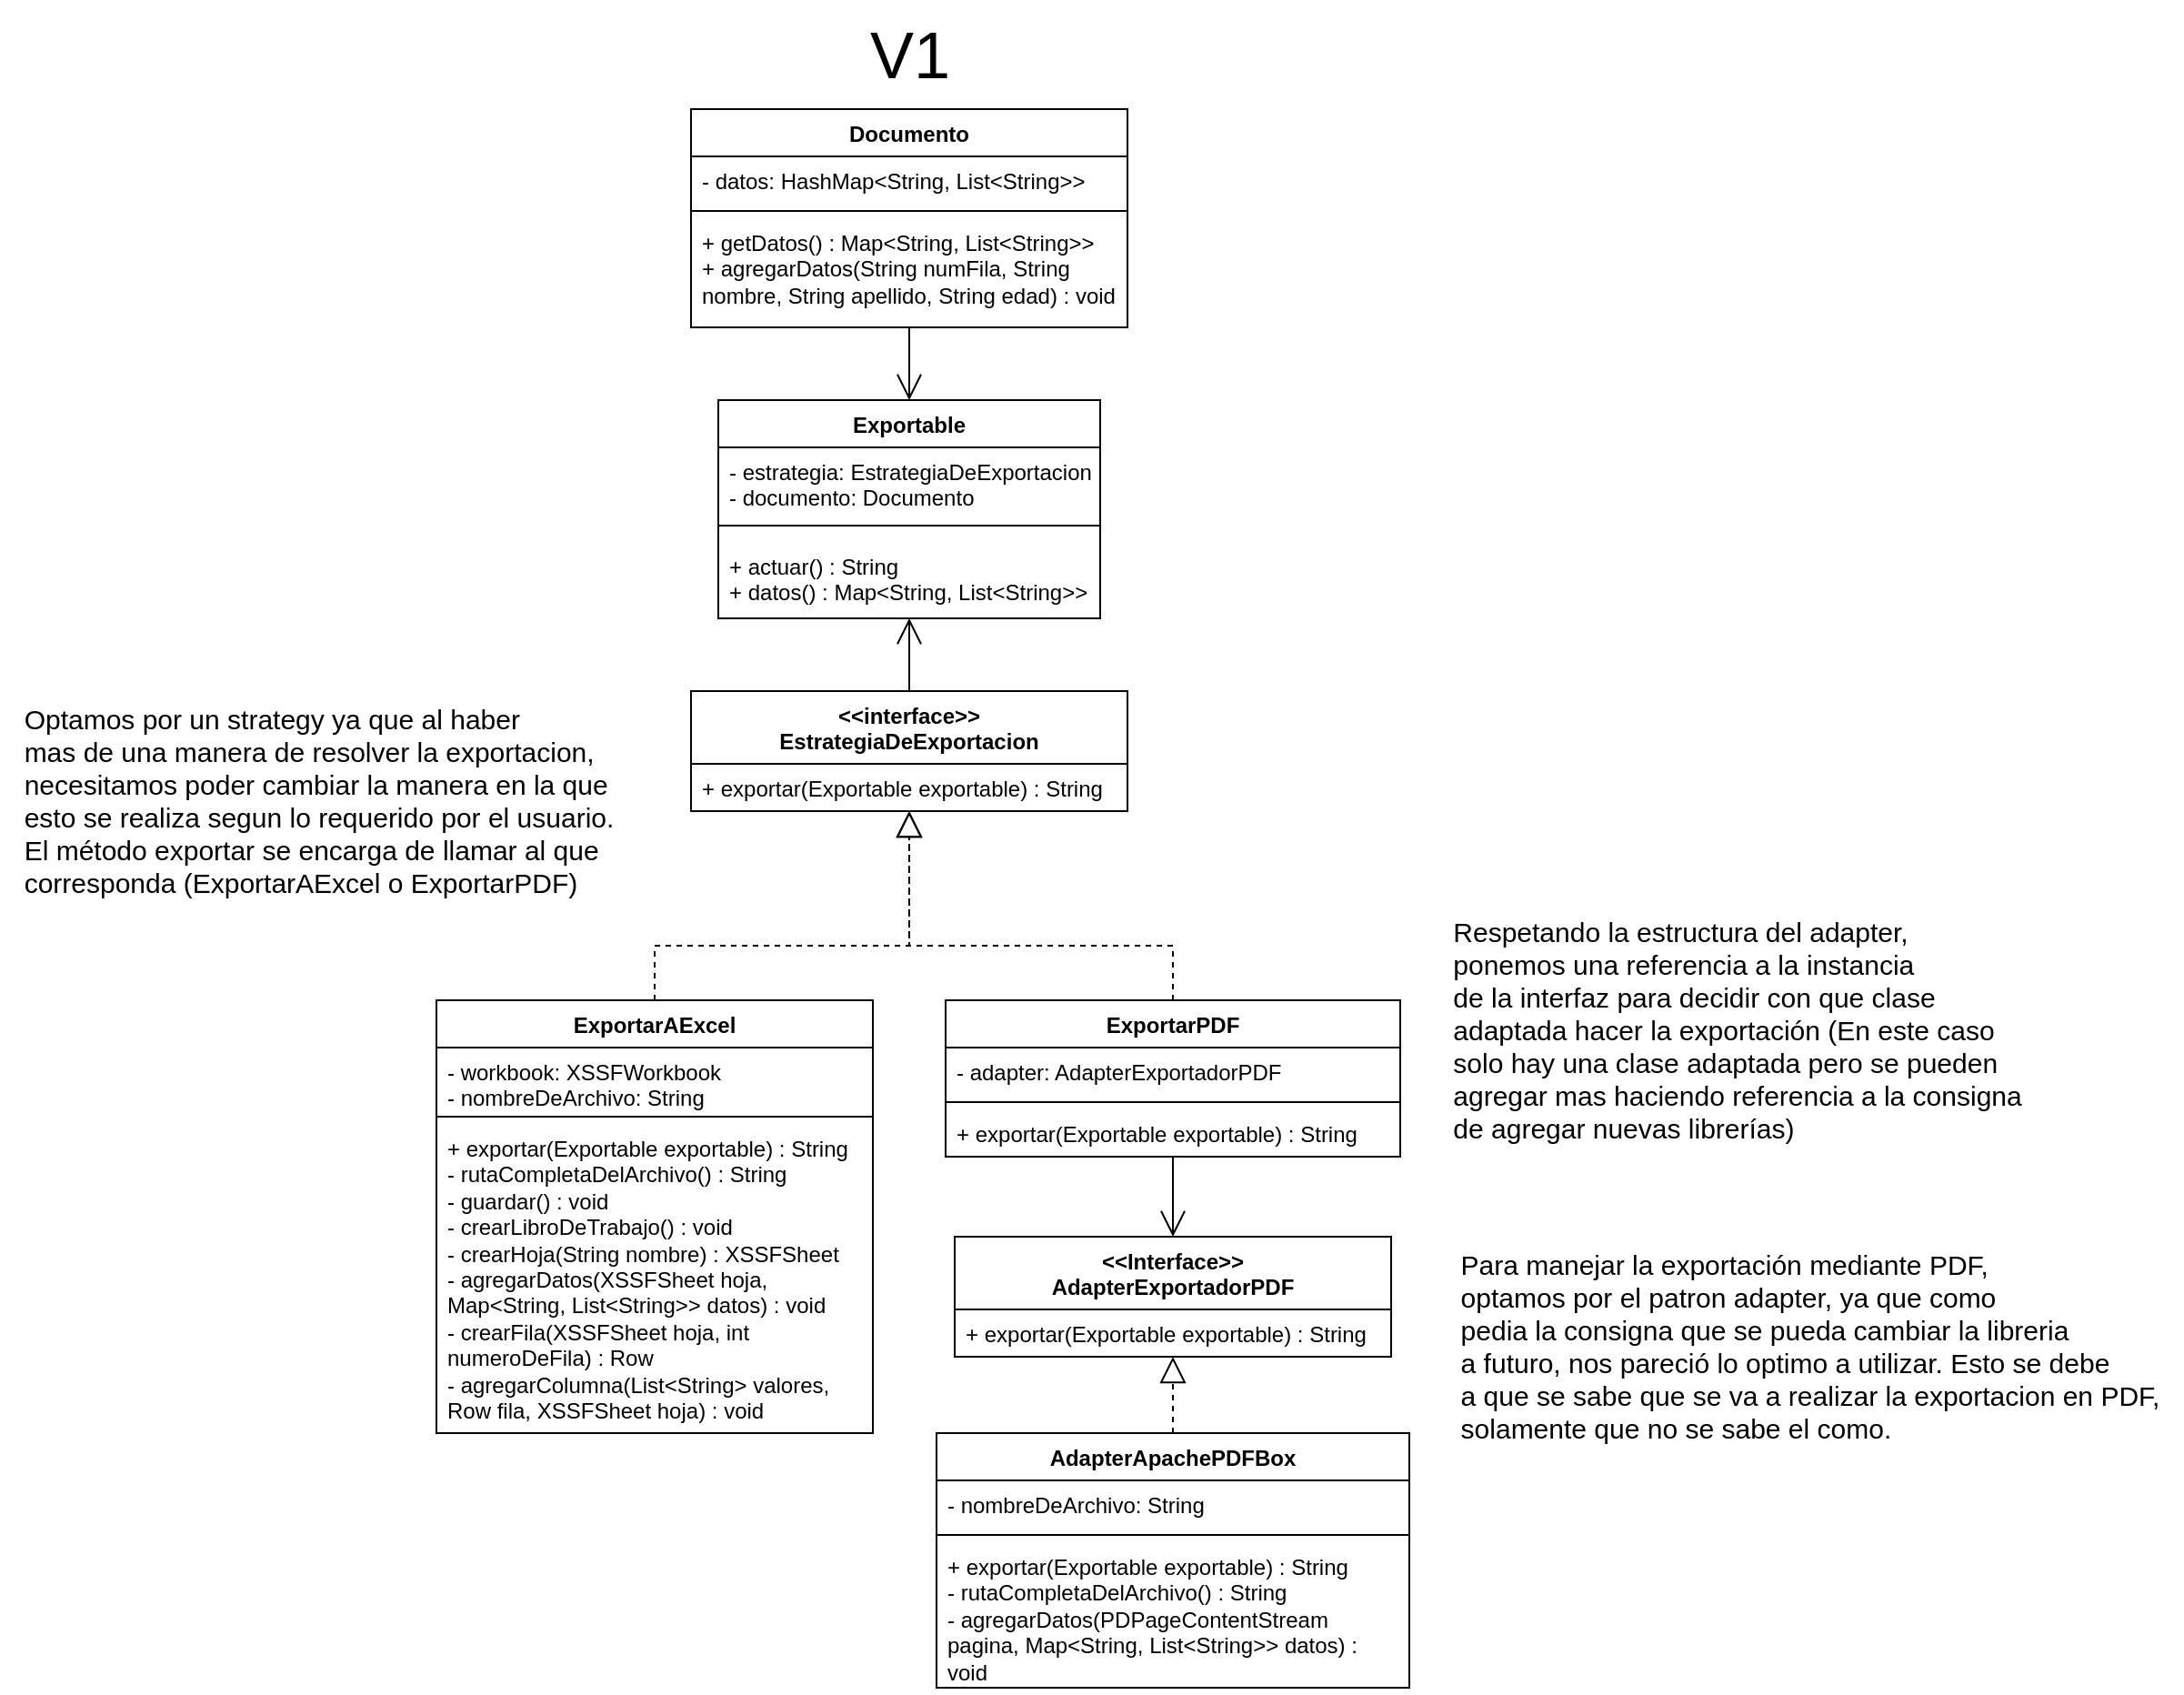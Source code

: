 <mxfile version="24.6.4" type="device">
  <diagram name="Página-1" id="m3YiKb1pOxPoElPiLpKl">
    <mxGraphModel dx="3531" dy="483" grid="1" gridSize="10" guides="1" tooltips="1" connect="1" arrows="1" fold="1" page="1" pageScale="1" pageWidth="827" pageHeight="1169" math="0" shadow="0">
      <root>
        <mxCell id="0" />
        <mxCell id="1" parent="0" />
        <mxCell id="AN9zDlKNwb55fskblCpH-6" value="Exportable" style="swimlane;fontStyle=1;align=center;verticalAlign=top;childLayout=stackLayout;horizontal=1;startSize=26;horizontalStack=0;resizeParent=1;resizeParentMax=0;resizeLast=0;collapsible=1;marginBottom=0;whiteSpace=wrap;html=1;" parent="1" vertex="1">
          <mxGeometry x="-1505" y="280" width="210" height="120" as="geometry" />
        </mxCell>
        <mxCell id="AN9zDlKNwb55fskblCpH-7" value="&lt;div&gt;- estrategia: EstrategiaDeExportacion&lt;br&gt;&lt;/div&gt;&lt;div&gt;- documento: Documento&lt;br&gt;&lt;/div&gt;" style="text;strokeColor=none;fillColor=none;align=left;verticalAlign=top;spacingLeft=4;spacingRight=4;overflow=hidden;rotatable=0;points=[[0,0.5],[1,0.5]];portConstraint=eastwest;whiteSpace=wrap;html=1;" parent="AN9zDlKNwb55fskblCpH-6" vertex="1">
          <mxGeometry y="26" width="210" height="34" as="geometry" />
        </mxCell>
        <mxCell id="AN9zDlKNwb55fskblCpH-8" value="" style="line;strokeWidth=1;fillColor=none;align=left;verticalAlign=middle;spacingTop=-1;spacingLeft=3;spacingRight=3;rotatable=0;labelPosition=right;points=[];portConstraint=eastwest;strokeColor=inherit;" parent="AN9zDlKNwb55fskblCpH-6" vertex="1">
          <mxGeometry y="60" width="210" height="18" as="geometry" />
        </mxCell>
        <mxCell id="AN9zDlKNwb55fskblCpH-9" value="&lt;div&gt;+ actuar() : String&lt;/div&gt;&lt;div&gt;+ datos() : Map&amp;lt;String, List&amp;lt;String&amp;gt;&amp;gt;&lt;br&gt;&lt;/div&gt;" style="text;strokeColor=none;fillColor=none;align=left;verticalAlign=top;spacingLeft=4;spacingRight=4;overflow=hidden;rotatable=0;points=[[0,0.5],[1,0.5]];portConstraint=eastwest;whiteSpace=wrap;html=1;" parent="AN9zDlKNwb55fskblCpH-6" vertex="1">
          <mxGeometry y="78" width="210" height="42" as="geometry" />
        </mxCell>
        <mxCell id="AN9zDlKNwb55fskblCpH-10" value="ExportarAExcel" style="swimlane;fontStyle=1;align=center;verticalAlign=top;childLayout=stackLayout;horizontal=1;startSize=26;horizontalStack=0;resizeParent=1;resizeParentMax=0;resizeLast=0;collapsible=1;marginBottom=0;whiteSpace=wrap;html=1;" parent="1" vertex="1">
          <mxGeometry x="-1660" y="610" width="240" height="238" as="geometry" />
        </mxCell>
        <mxCell id="AN9zDlKNwb55fskblCpH-11" value="&lt;div&gt;- workbook: XSSFWorkbook&lt;/div&gt;&lt;div&gt;- nombreDeArchivo: String&lt;br&gt;&lt;/div&gt;" style="text;strokeColor=none;fillColor=none;align=left;verticalAlign=top;spacingLeft=4;spacingRight=4;overflow=hidden;rotatable=0;points=[[0,0.5],[1,0.5]];portConstraint=eastwest;whiteSpace=wrap;html=1;" parent="AN9zDlKNwb55fskblCpH-10" vertex="1">
          <mxGeometry y="26" width="240" height="34" as="geometry" />
        </mxCell>
        <mxCell id="AN9zDlKNwb55fskblCpH-12" value="" style="line;strokeWidth=1;fillColor=none;align=left;verticalAlign=middle;spacingTop=-1;spacingLeft=3;spacingRight=3;rotatable=0;labelPosition=right;points=[];portConstraint=eastwest;strokeColor=inherit;" parent="AN9zDlKNwb55fskblCpH-10" vertex="1">
          <mxGeometry y="60" width="240" height="8" as="geometry" />
        </mxCell>
        <mxCell id="AN9zDlKNwb55fskblCpH-13" value="&lt;div&gt;+ exportar(Exportable exportable) : String&lt;br&gt;&lt;/div&gt;&lt;div&gt;- rutaCompletaDelArchivo() : String&lt;/div&gt;&lt;div&gt;- guardar() : void&lt;/div&gt;&lt;div&gt;- crearLibroDeTrabajo() : void&lt;/div&gt;&lt;div&gt;- crearHoja(String nombre) : XSSFSheet&lt;/div&gt;&lt;div&gt;- agregarDatos(XSSFSheet hoja, Map&amp;lt;String, List&amp;lt;String&amp;gt;&amp;gt; datos) : void&lt;/div&gt;&lt;div&gt;- crearFila(XSSFSheet hoja, int numeroDeFila) : Row&lt;/div&gt;&lt;div&gt;- agregarColumna(List&amp;lt;String&amp;gt; valores, Row fila, XSSFSheet hoja) : void&lt;br&gt;&lt;/div&gt;" style="text;strokeColor=none;fillColor=none;align=left;verticalAlign=top;spacingLeft=4;spacingRight=4;overflow=hidden;rotatable=0;points=[[0,0.5],[1,0.5]];portConstraint=eastwest;whiteSpace=wrap;html=1;" parent="AN9zDlKNwb55fskblCpH-10" vertex="1">
          <mxGeometry y="68" width="240" height="170" as="geometry" />
        </mxCell>
        <mxCell id="AN9zDlKNwb55fskblCpH-14" value="&amp;lt;&amp;lt;Interface&amp;gt;&amp;gt;&lt;br&gt;&lt;div&gt;AdapterExportadorPDF&lt;/div&gt;" style="swimlane;fontStyle=1;align=center;verticalAlign=top;childLayout=stackLayout;horizontal=1;startSize=40;horizontalStack=0;resizeParent=1;resizeParentMax=0;resizeLast=0;collapsible=1;marginBottom=0;whiteSpace=wrap;html=1;" parent="1" vertex="1">
          <mxGeometry x="-1375" y="740" width="240" height="66" as="geometry" />
        </mxCell>
        <mxCell id="AN9zDlKNwb55fskblCpH-17" value="+ exportar(Exportable exportable) : String" style="text;strokeColor=none;fillColor=none;align=left;verticalAlign=top;spacingLeft=4;spacingRight=4;overflow=hidden;rotatable=0;points=[[0,0.5],[1,0.5]];portConstraint=eastwest;whiteSpace=wrap;html=1;" parent="AN9zDlKNwb55fskblCpH-14" vertex="1">
          <mxGeometry y="40" width="240" height="26" as="geometry" />
        </mxCell>
        <mxCell id="AN9zDlKNwb55fskblCpH-18" value="AdapterApachePDFBox" style="swimlane;fontStyle=1;align=center;verticalAlign=top;childLayout=stackLayout;horizontal=1;startSize=26;horizontalStack=0;resizeParent=1;resizeParentMax=0;resizeLast=0;collapsible=1;marginBottom=0;whiteSpace=wrap;html=1;" parent="1" vertex="1">
          <mxGeometry x="-1385" y="848" width="260" height="140" as="geometry" />
        </mxCell>
        <mxCell id="AN9zDlKNwb55fskblCpH-19" value="- nombreDeArchivo: String" style="text;strokeColor=none;fillColor=none;align=left;verticalAlign=top;spacingLeft=4;spacingRight=4;overflow=hidden;rotatable=0;points=[[0,0.5],[1,0.5]];portConstraint=eastwest;whiteSpace=wrap;html=1;" parent="AN9zDlKNwb55fskblCpH-18" vertex="1">
          <mxGeometry y="26" width="260" height="26" as="geometry" />
        </mxCell>
        <mxCell id="AN9zDlKNwb55fskblCpH-20" value="" style="line;strokeWidth=1;fillColor=none;align=left;verticalAlign=middle;spacingTop=-1;spacingLeft=3;spacingRight=3;rotatable=0;labelPosition=right;points=[];portConstraint=eastwest;strokeColor=inherit;" parent="AN9zDlKNwb55fskblCpH-18" vertex="1">
          <mxGeometry y="52" width="260" height="8" as="geometry" />
        </mxCell>
        <mxCell id="AN9zDlKNwb55fskblCpH-21" value="&lt;div&gt;+ exportar(Exportable exportable) : String&lt;/div&gt;&lt;div&gt;- rutaCompletaDelArchivo() : String&lt;/div&gt;&lt;div&gt;- agregarDatos(PDPageContentStream pagina, Map&amp;lt;String, List&amp;lt;String&amp;gt;&amp;gt; datos) : void &lt;br&gt;&lt;/div&gt;" style="text;strokeColor=none;fillColor=none;align=left;verticalAlign=top;spacingLeft=4;spacingRight=4;overflow=hidden;rotatable=0;points=[[0,0.5],[1,0.5]];portConstraint=eastwest;whiteSpace=wrap;html=1;" parent="AN9zDlKNwb55fskblCpH-18" vertex="1">
          <mxGeometry y="60" width="260" height="80" as="geometry" />
        </mxCell>
        <mxCell id="AN9zDlKNwb55fskblCpH-22" value="ExportarPDF" style="swimlane;fontStyle=1;align=center;verticalAlign=top;childLayout=stackLayout;horizontal=1;startSize=26;horizontalStack=0;resizeParent=1;resizeParentMax=0;resizeLast=0;collapsible=1;marginBottom=0;whiteSpace=wrap;html=1;" parent="1" vertex="1">
          <mxGeometry x="-1380" y="610" width="250" height="86" as="geometry" />
        </mxCell>
        <mxCell id="AN9zDlKNwb55fskblCpH-23" value="- adapter: AdapterExportadorPDF" style="text;strokeColor=none;fillColor=none;align=left;verticalAlign=top;spacingLeft=4;spacingRight=4;overflow=hidden;rotatable=0;points=[[0,0.5],[1,0.5]];portConstraint=eastwest;whiteSpace=wrap;html=1;" parent="AN9zDlKNwb55fskblCpH-22" vertex="1">
          <mxGeometry y="26" width="250" height="26" as="geometry" />
        </mxCell>
        <mxCell id="AN9zDlKNwb55fskblCpH-24" value="" style="line;strokeWidth=1;fillColor=none;align=left;verticalAlign=middle;spacingTop=-1;spacingLeft=3;spacingRight=3;rotatable=0;labelPosition=right;points=[];portConstraint=eastwest;strokeColor=inherit;" parent="AN9zDlKNwb55fskblCpH-22" vertex="1">
          <mxGeometry y="52" width="250" height="8" as="geometry" />
        </mxCell>
        <mxCell id="AN9zDlKNwb55fskblCpH-25" value="+ exportar(Exportable exportable) : String" style="text;strokeColor=none;fillColor=none;align=left;verticalAlign=top;spacingLeft=4;spacingRight=4;overflow=hidden;rotatable=0;points=[[0,0.5],[1,0.5]];portConstraint=eastwest;whiteSpace=wrap;html=1;" parent="AN9zDlKNwb55fskblCpH-22" vertex="1">
          <mxGeometry y="60" width="250" height="26" as="geometry" />
        </mxCell>
        <mxCell id="AN9zDlKNwb55fskblCpH-27" value="" style="endArrow=open;endFill=1;endSize=12;html=1;rounded=0;" parent="1" source="AN9zDlKNwb55fskblCpH-28" target="AN9zDlKNwb55fskblCpH-6" edge="1">
          <mxGeometry width="160" relative="1" as="geometry">
            <mxPoint x="-1395" y="450" as="sourcePoint" />
            <mxPoint x="-1395" y="330" as="targetPoint" />
          </mxGeometry>
        </mxCell>
        <mxCell id="AN9zDlKNwb55fskblCpH-28" value="&lt;div&gt;&amp;lt;&amp;lt;interface&amp;gt;&amp;gt;&lt;/div&gt;&lt;div&gt;EstrategiaDeExportacion&lt;br&gt;&lt;/div&gt;" style="swimlane;fontStyle=1;align=center;verticalAlign=top;childLayout=stackLayout;horizontal=1;startSize=40;horizontalStack=0;resizeParent=1;resizeParentMax=0;resizeLast=0;collapsible=1;marginBottom=0;whiteSpace=wrap;html=1;" parent="1" vertex="1">
          <mxGeometry x="-1520" y="440" width="240" height="66" as="geometry" />
        </mxCell>
        <mxCell id="AN9zDlKNwb55fskblCpH-31" value="+ exportar(Exportable exportable) : String" style="text;strokeColor=none;fillColor=none;align=left;verticalAlign=top;spacingLeft=4;spacingRight=4;overflow=hidden;rotatable=0;points=[[0,0.5],[1,0.5]];portConstraint=eastwest;whiteSpace=wrap;html=1;" parent="AN9zDlKNwb55fskblCpH-28" vertex="1">
          <mxGeometry y="40" width="240" height="26" as="geometry" />
        </mxCell>
        <mxCell id="AN9zDlKNwb55fskblCpH-37" value="" style="endArrow=open;endFill=1;endSize=12;html=1;rounded=0;entryX=0.5;entryY=0;entryDx=0;entryDy=0;" parent="1" source="AN9zDlKNwb55fskblCpH-25" target="AN9zDlKNwb55fskblCpH-14" edge="1">
          <mxGeometry width="160" relative="1" as="geometry">
            <mxPoint x="-1180.5" y="647" as="sourcePoint" />
            <mxPoint x="-1179.5" y="596" as="targetPoint" />
          </mxGeometry>
        </mxCell>
        <mxCell id="AN9zDlKNwb55fskblCpH-44" value="" style="endArrow=block;dashed=1;endFill=0;endSize=12;html=1;rounded=0;" parent="1" source="AN9zDlKNwb55fskblCpH-18" target="AN9zDlKNwb55fskblCpH-14" edge="1">
          <mxGeometry width="160" relative="1" as="geometry">
            <mxPoint x="-1290" y="800" as="sourcePoint" />
            <mxPoint x="-1130" y="800" as="targetPoint" />
          </mxGeometry>
        </mxCell>
        <mxCell id="AN9zDlKNwb55fskblCpH-45" value="" style="endArrow=block;dashed=1;endFill=0;endSize=12;html=1;rounded=0;" parent="1" source="AN9zDlKNwb55fskblCpH-10" target="AN9zDlKNwb55fskblCpH-28" edge="1">
          <mxGeometry width="160" relative="1" as="geometry">
            <mxPoint x="-1440" y="600" as="sourcePoint" />
            <mxPoint x="-1280" y="600" as="targetPoint" />
            <Array as="points">
              <mxPoint x="-1540" y="580" />
              <mxPoint x="-1400" y="580" />
            </Array>
          </mxGeometry>
        </mxCell>
        <mxCell id="AN9zDlKNwb55fskblCpH-47" value="" style="endArrow=block;dashed=1;endFill=0;endSize=12;html=1;rounded=0;" parent="1" source="AN9zDlKNwb55fskblCpH-22" target="AN9zDlKNwb55fskblCpH-28" edge="1">
          <mxGeometry width="160" relative="1" as="geometry">
            <mxPoint x="-1440" y="600" as="sourcePoint" />
            <mxPoint x="-1280" y="600" as="targetPoint" />
            <Array as="points">
              <mxPoint x="-1255" y="580" />
              <mxPoint x="-1400" y="580" />
            </Array>
          </mxGeometry>
        </mxCell>
        <mxCell id="AN9zDlKNwb55fskblCpH-48" value="&lt;font style=&quot;font-size: 36px;&quot;&gt;V1&lt;/font&gt;" style="text;html=1;align=center;verticalAlign=middle;resizable=0;points=[];autosize=1;strokeColor=none;fillColor=none;" parent="1" vertex="1">
          <mxGeometry x="-1435" y="60" width="70" height="60" as="geometry" />
        </mxCell>
        <mxCell id="f1k30kbrnZfmxj0MRdFR-2" value="Documento" style="swimlane;fontStyle=1;align=center;verticalAlign=top;childLayout=stackLayout;horizontal=1;startSize=26;horizontalStack=0;resizeParent=1;resizeParentMax=0;resizeLast=0;collapsible=1;marginBottom=0;whiteSpace=wrap;html=1;" parent="1" vertex="1">
          <mxGeometry x="-1520" y="120" width="240" height="120" as="geometry" />
        </mxCell>
        <mxCell id="f1k30kbrnZfmxj0MRdFR-3" value="- datos: HashMap&amp;lt;String, List&amp;lt;String&amp;gt;&amp;gt;" style="text;strokeColor=none;fillColor=none;align=left;verticalAlign=top;spacingLeft=4;spacingRight=4;overflow=hidden;rotatable=0;points=[[0,0.5],[1,0.5]];portConstraint=eastwest;whiteSpace=wrap;html=1;" parent="f1k30kbrnZfmxj0MRdFR-2" vertex="1">
          <mxGeometry y="26" width="240" height="26" as="geometry" />
        </mxCell>
        <mxCell id="f1k30kbrnZfmxj0MRdFR-4" value="" style="line;strokeWidth=1;fillColor=none;align=left;verticalAlign=middle;spacingTop=-1;spacingLeft=3;spacingRight=3;rotatable=0;labelPosition=right;points=[];portConstraint=eastwest;strokeColor=inherit;" parent="f1k30kbrnZfmxj0MRdFR-2" vertex="1">
          <mxGeometry y="52" width="240" height="8" as="geometry" />
        </mxCell>
        <mxCell id="f1k30kbrnZfmxj0MRdFR-5" value="+ getDatos() : Map&amp;lt;String, List&amp;lt;String&amp;gt;&amp;gt;&lt;div&gt;+ agregarDatos(String numFila, String nombre, String apellido, String edad) : void&lt;/div&gt;" style="text;strokeColor=none;fillColor=none;align=left;verticalAlign=top;spacingLeft=4;spacingRight=4;overflow=hidden;rotatable=0;points=[[0,0.5],[1,0.5]];portConstraint=eastwest;whiteSpace=wrap;html=1;" parent="f1k30kbrnZfmxj0MRdFR-2" vertex="1">
          <mxGeometry y="60" width="240" height="60" as="geometry" />
        </mxCell>
        <mxCell id="f1k30kbrnZfmxj0MRdFR-7" value="" style="endArrow=open;endFill=1;endSize=12;html=1;rounded=0;" parent="1" source="f1k30kbrnZfmxj0MRdFR-2" target="AN9zDlKNwb55fskblCpH-6" edge="1">
          <mxGeometry width="160" relative="1" as="geometry">
            <mxPoint x="-1420" y="330" as="sourcePoint" />
            <mxPoint x="-1260" y="330" as="targetPoint" />
          </mxGeometry>
        </mxCell>
        <mxCell id="QoHILnZpKPG5uP0blY01-1" value="&lt;div style=&quot;text-align: left;&quot;&gt;&lt;span style=&quot;font-size: 15px; background-color: initial;&quot;&gt;Optamos por un strategy ya que al haber&lt;/span&gt;&lt;/div&gt;&lt;div style=&quot;text-align: left;&quot;&gt;&lt;font style=&quot;font-size: 15px;&quot;&gt;mas de una manera de resolver la exportacion,&lt;/font&gt;&lt;/div&gt;&lt;div style=&quot;text-align: left;&quot;&gt;&lt;font style=&quot;font-size: 15px;&quot;&gt;necesitamos poder cambiar la manera en la que&lt;/font&gt;&lt;/div&gt;&lt;div style=&quot;text-align: left;&quot;&gt;&lt;font style=&quot;font-size: 15px;&quot;&gt;esto se realiza segun lo requerido por el usuario.&lt;br&gt;El método exportar se encarga de llamar al que&lt;/font&gt;&lt;/div&gt;&lt;div style=&quot;text-align: left;&quot;&gt;&lt;font style=&quot;font-size: 15px;&quot;&gt;corresponda (ExportarAExcel o ExportarPDF)&lt;br&gt;&lt;/font&gt;&lt;/div&gt;" style="text;html=1;align=center;verticalAlign=middle;resizable=0;points=[];autosize=1;strokeColor=none;fillColor=none;" parent="1" vertex="1">
          <mxGeometry x="-1900" y="440" width="350" height="120" as="geometry" />
        </mxCell>
        <mxCell id="QoHILnZpKPG5uP0blY01-2" value="&lt;div style=&quot;text-align: left;&quot;&gt;&lt;span style=&quot;font-size: 15px; background-color: initial;&quot;&gt;Para manejar la exportación mediante PDF,&lt;/span&gt;&lt;/div&gt;&lt;div style=&quot;text-align: left;&quot;&gt;&lt;span style=&quot;font-size: 15px;&quot;&gt;optamos por el patron adapter, ya que como&amp;nbsp;&lt;/span&gt;&lt;/div&gt;&lt;div style=&quot;text-align: left;&quot;&gt;&lt;span style=&quot;font-size: 15px;&quot;&gt;pedia la consigna que se pueda cambiar la libreria&amp;nbsp;&lt;/span&gt;&lt;/div&gt;&lt;div style=&quot;text-align: left;&quot;&gt;&lt;span style=&quot;font-size: 15px;&quot;&gt;a futuro, nos pareció lo optimo a utilizar. Esto se debe&amp;nbsp;&lt;/span&gt;&lt;/div&gt;&lt;div style=&quot;text-align: left;&quot;&gt;&lt;span style=&quot;font-size: 15px;&quot;&gt;a que se sabe que se va a realizar la exportacion en PDF,&lt;/span&gt;&lt;/div&gt;&lt;div style=&quot;text-align: left;&quot;&gt;&lt;span style=&quot;font-size: 15px;&quot;&gt;solamente que no se sabe el como.&lt;/span&gt;&lt;/div&gt;" style="text;html=1;align=center;verticalAlign=middle;resizable=0;points=[];autosize=1;strokeColor=none;fillColor=none;" parent="1" vertex="1">
          <mxGeometry x="-1110" y="740" width="410" height="120" as="geometry" />
        </mxCell>
        <mxCell id="cFJ2FGHdv1ZeEVH14R_b-2" value="&lt;div align=&quot;left&quot;&gt;&lt;font style=&quot;font-size: 15px;&quot;&gt;Respetando la estructura del adapter,&lt;/font&gt;&lt;/div&gt;&lt;div align=&quot;left&quot;&gt;&lt;font style=&quot;font-size: 15px;&quot;&gt;ponemos una referencia a la instancia&lt;/font&gt;&lt;/div&gt;&lt;div align=&quot;left&quot;&gt;&lt;font style=&quot;font-size: 15px;&quot;&gt;de la interfaz para decidir con que clase&lt;/font&gt;&lt;/div&gt;&lt;div align=&quot;left&quot;&gt;&lt;font style=&quot;font-size: 15px;&quot;&gt;adaptada hacer la exportación (En este caso&lt;/font&gt;&lt;/div&gt;&lt;div align=&quot;left&quot;&gt;&lt;font style=&quot;font-size: 15px;&quot;&gt;solo hay una clase adaptada pero se pueden&lt;/font&gt;&lt;/div&gt;&lt;div align=&quot;left&quot;&gt;&lt;font style=&quot;font-size: 15px;&quot;&gt;agregar mas haciendo referencia a la consigna &lt;br&gt;&lt;/font&gt;&lt;/div&gt;&lt;div align=&quot;left&quot;&gt;&lt;font style=&quot;font-size: 15px;&quot;&gt;de agregar nuevas librerías)&lt;br&gt;&lt;/font&gt;&lt;/div&gt;" style="text;html=1;align=center;verticalAlign=middle;resizable=0;points=[];autosize=1;strokeColor=none;fillColor=none;" vertex="1" parent="1">
          <mxGeometry x="-1110" y="556" width="330" height="140" as="geometry" />
        </mxCell>
      </root>
    </mxGraphModel>
  </diagram>
</mxfile>
